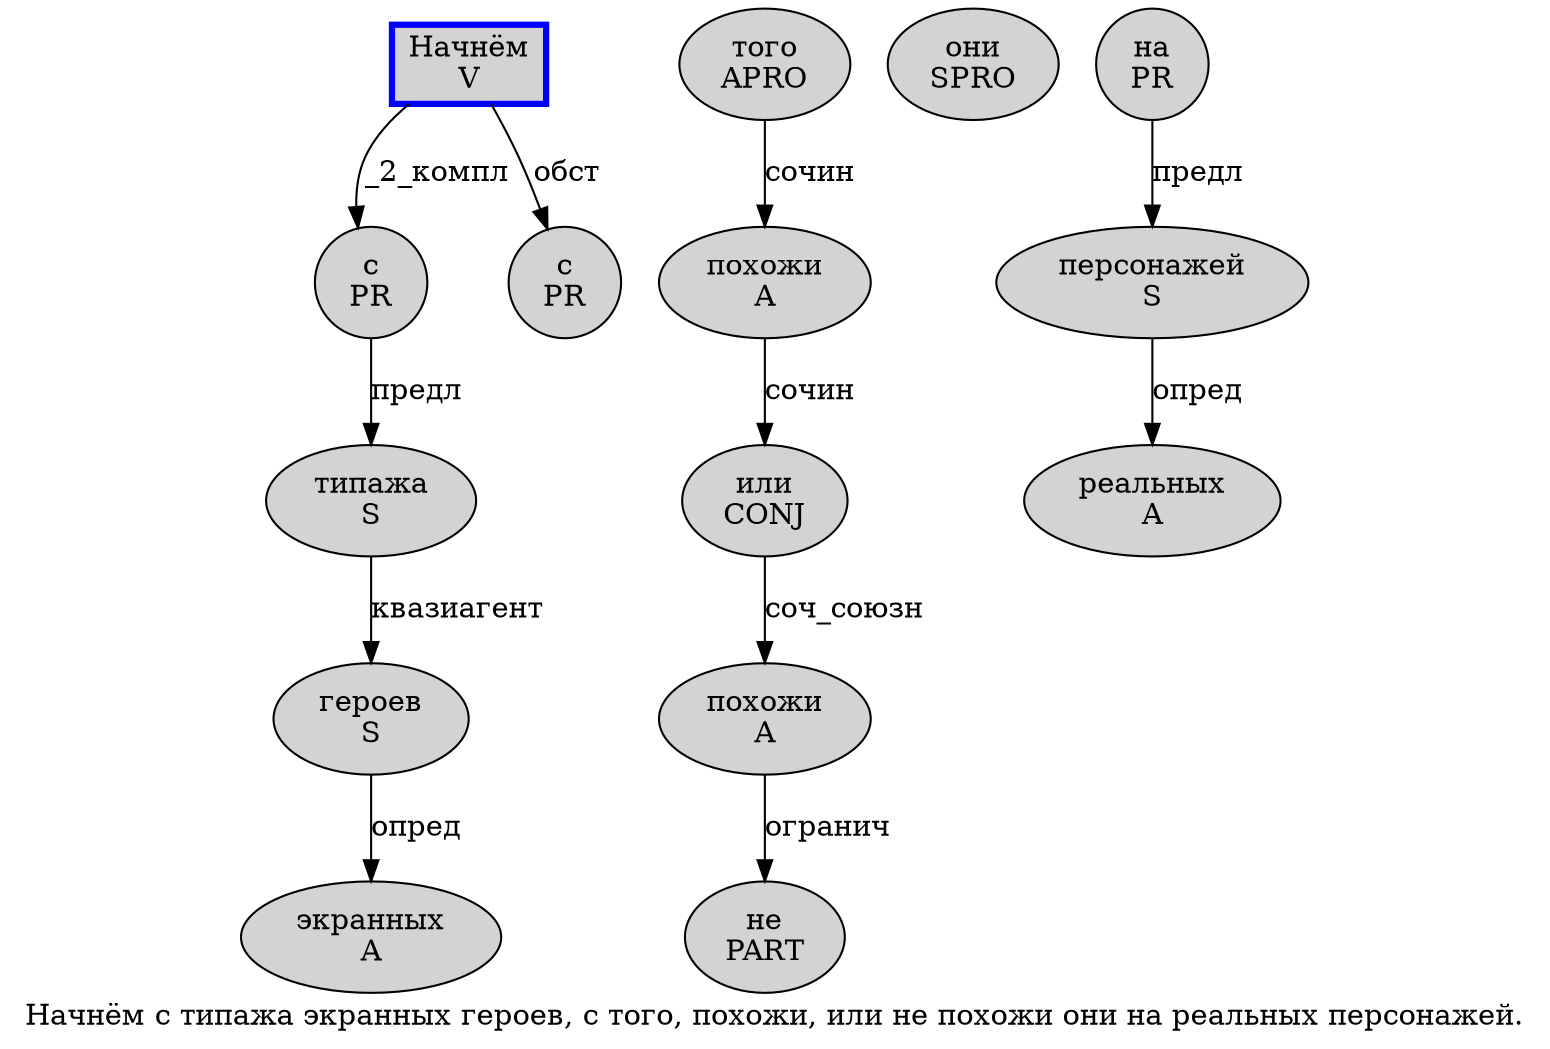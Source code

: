 digraph SENTENCE_3359 {
	graph [label="Начнём с типажа экранных героев, с того, похожи, или не похожи они на реальных персонажей."]
	node [style=filled]
		0 [label="Начнём
V" color=blue fillcolor=lightgray penwidth=3 shape=box]
		1 [label="с
PR" color="" fillcolor=lightgray penwidth=1 shape=ellipse]
		2 [label="типажа
S" color="" fillcolor=lightgray penwidth=1 shape=ellipse]
		3 [label="экранных
A" color="" fillcolor=lightgray penwidth=1 shape=ellipse]
		4 [label="героев
S" color="" fillcolor=lightgray penwidth=1 shape=ellipse]
		6 [label="с
PR" color="" fillcolor=lightgray penwidth=1 shape=ellipse]
		7 [label="того
APRO" color="" fillcolor=lightgray penwidth=1 shape=ellipse]
		9 [label="похожи
A" color="" fillcolor=lightgray penwidth=1 shape=ellipse]
		11 [label="или
CONJ" color="" fillcolor=lightgray penwidth=1 shape=ellipse]
		12 [label="не
PART" color="" fillcolor=lightgray penwidth=1 shape=ellipse]
		13 [label="похожи
A" color="" fillcolor=lightgray penwidth=1 shape=ellipse]
		14 [label="они
SPRO" color="" fillcolor=lightgray penwidth=1 shape=ellipse]
		15 [label="на
PR" color="" fillcolor=lightgray penwidth=1 shape=ellipse]
		16 [label="реальных
A" color="" fillcolor=lightgray penwidth=1 shape=ellipse]
		17 [label="персонажей
S" color="" fillcolor=lightgray penwidth=1 shape=ellipse]
			4 -> 3 [label="опред"]
			0 -> 1 [label="_2_компл"]
			0 -> 6 [label="обст"]
			7 -> 9 [label="сочин"]
			2 -> 4 [label="квазиагент"]
			1 -> 2 [label="предл"]
			9 -> 11 [label="сочин"]
			15 -> 17 [label="предл"]
			13 -> 12 [label="огранич"]
			11 -> 13 [label="соч_союзн"]
			17 -> 16 [label="опред"]
}